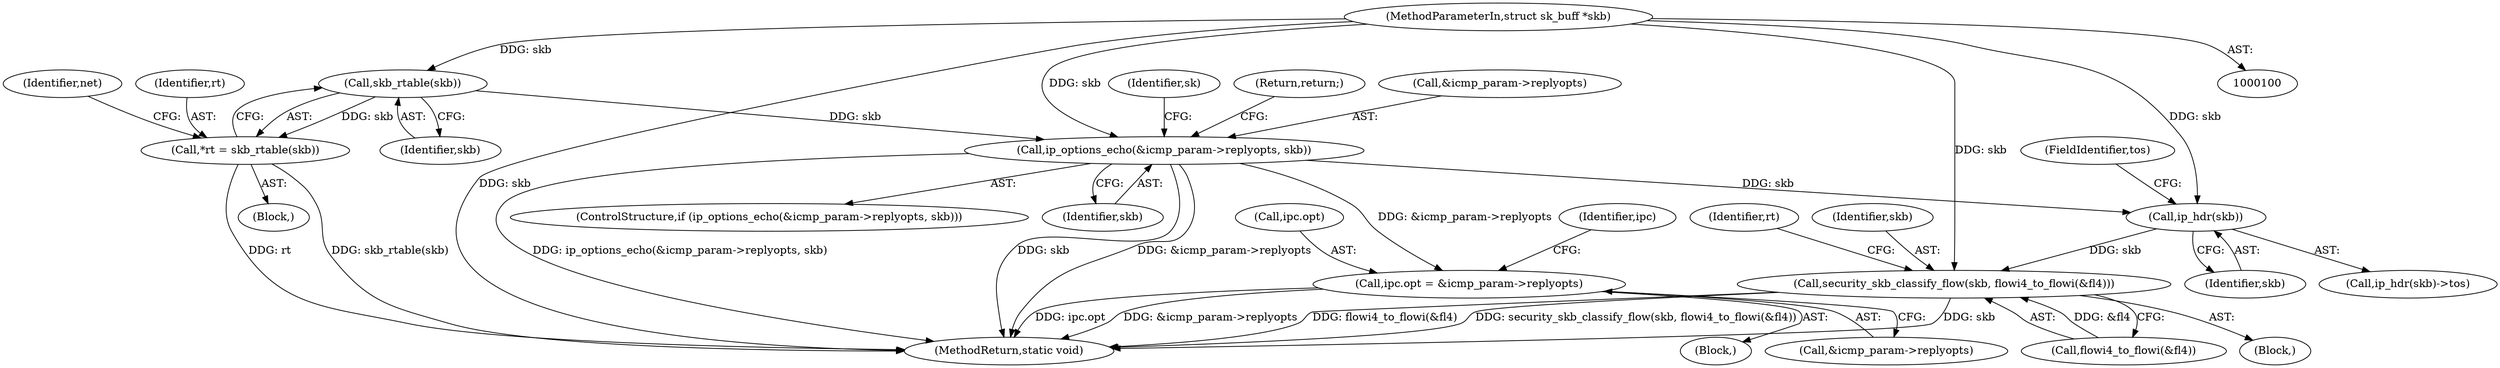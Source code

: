 digraph "0_linux_f6d8bd051c391c1c0458a30b2a7abcd939329259_11@pointer" {
"1000102" [label="(MethodParameterIn,struct sk_buff *skb)"];
"1000108" [label="(Call,skb_rtable(skb))"];
"1000106" [label="(Call,*rt = skb_rtable(skb))"];
"1000123" [label="(Call,ip_options_echo(&icmp_param->replyopts, skb))"];
"1000157" [label="(Call,ip_hdr(skb))"];
"1000209" [label="(Call,security_skb_classify_flow(skb, flowi4_to_flowi(&fl4)))"];
"1000186" [label="(Call,ipc.opt = &icmp_param->replyopts)"];
"1000106" [label="(Call,*rt = skb_rtable(skb))"];
"1000197" [label="(Identifier,ipc)"];
"1000112" [label="(Identifier,net)"];
"1000122" [label="(ControlStructure,if (ip_options_echo(&icmp_param->replyopts, skb)))"];
"1000187" [label="(Call,ipc.opt)"];
"1000207" [label="(Block,)"];
"1000128" [label="(Identifier,skb)"];
"1000108" [label="(Call,skb_rtable(skb))"];
"1000107" [label="(Identifier,rt)"];
"1000158" [label="(Identifier,skb)"];
"1000209" [label="(Call,security_skb_classify_flow(skb, flowi4_to_flowi(&fl4)))"];
"1000186" [label="(Call,ipc.opt = &icmp_param->replyopts)"];
"1000103" [label="(Block,)"];
"1000109" [label="(Identifier,skb)"];
"1000210" [label="(Identifier,skb)"];
"1000131" [label="(Identifier,sk)"];
"1000215" [label="(Identifier,rt)"];
"1000253" [label="(MethodReturn,static void)"];
"1000190" [label="(Call,&icmp_param->replyopts)"];
"1000129" [label="(Return,return;)"];
"1000185" [label="(Block,)"];
"1000123" [label="(Call,ip_options_echo(&icmp_param->replyopts, skb))"];
"1000102" [label="(MethodParameterIn,struct sk_buff *skb)"];
"1000157" [label="(Call,ip_hdr(skb))"];
"1000156" [label="(Call,ip_hdr(skb)->tos)"];
"1000159" [label="(FieldIdentifier,tos)"];
"1000124" [label="(Call,&icmp_param->replyopts)"];
"1000211" [label="(Call,flowi4_to_flowi(&fl4))"];
"1000102" -> "1000100"  [label="AST: "];
"1000102" -> "1000253"  [label="DDG: skb"];
"1000102" -> "1000108"  [label="DDG: skb"];
"1000102" -> "1000123"  [label="DDG: skb"];
"1000102" -> "1000157"  [label="DDG: skb"];
"1000102" -> "1000209"  [label="DDG: skb"];
"1000108" -> "1000106"  [label="AST: "];
"1000108" -> "1000109"  [label="CFG: "];
"1000109" -> "1000108"  [label="AST: "];
"1000106" -> "1000108"  [label="CFG: "];
"1000108" -> "1000106"  [label="DDG: skb"];
"1000108" -> "1000123"  [label="DDG: skb"];
"1000106" -> "1000103"  [label="AST: "];
"1000107" -> "1000106"  [label="AST: "];
"1000112" -> "1000106"  [label="CFG: "];
"1000106" -> "1000253"  [label="DDG: skb_rtable(skb)"];
"1000106" -> "1000253"  [label="DDG: rt"];
"1000123" -> "1000122"  [label="AST: "];
"1000123" -> "1000128"  [label="CFG: "];
"1000124" -> "1000123"  [label="AST: "];
"1000128" -> "1000123"  [label="AST: "];
"1000129" -> "1000123"  [label="CFG: "];
"1000131" -> "1000123"  [label="CFG: "];
"1000123" -> "1000253"  [label="DDG: ip_options_echo(&icmp_param->replyopts, skb)"];
"1000123" -> "1000253"  [label="DDG: skb"];
"1000123" -> "1000253"  [label="DDG: &icmp_param->replyopts"];
"1000123" -> "1000157"  [label="DDG: skb"];
"1000123" -> "1000186"  [label="DDG: &icmp_param->replyopts"];
"1000157" -> "1000156"  [label="AST: "];
"1000157" -> "1000158"  [label="CFG: "];
"1000158" -> "1000157"  [label="AST: "];
"1000159" -> "1000157"  [label="CFG: "];
"1000157" -> "1000209"  [label="DDG: skb"];
"1000209" -> "1000207"  [label="AST: "];
"1000209" -> "1000211"  [label="CFG: "];
"1000210" -> "1000209"  [label="AST: "];
"1000211" -> "1000209"  [label="AST: "];
"1000215" -> "1000209"  [label="CFG: "];
"1000209" -> "1000253"  [label="DDG: security_skb_classify_flow(skb, flowi4_to_flowi(&fl4))"];
"1000209" -> "1000253"  [label="DDG: skb"];
"1000209" -> "1000253"  [label="DDG: flowi4_to_flowi(&fl4)"];
"1000211" -> "1000209"  [label="DDG: &fl4"];
"1000186" -> "1000185"  [label="AST: "];
"1000186" -> "1000190"  [label="CFG: "];
"1000187" -> "1000186"  [label="AST: "];
"1000190" -> "1000186"  [label="AST: "];
"1000197" -> "1000186"  [label="CFG: "];
"1000186" -> "1000253"  [label="DDG: ipc.opt"];
"1000186" -> "1000253"  [label="DDG: &icmp_param->replyopts"];
}
